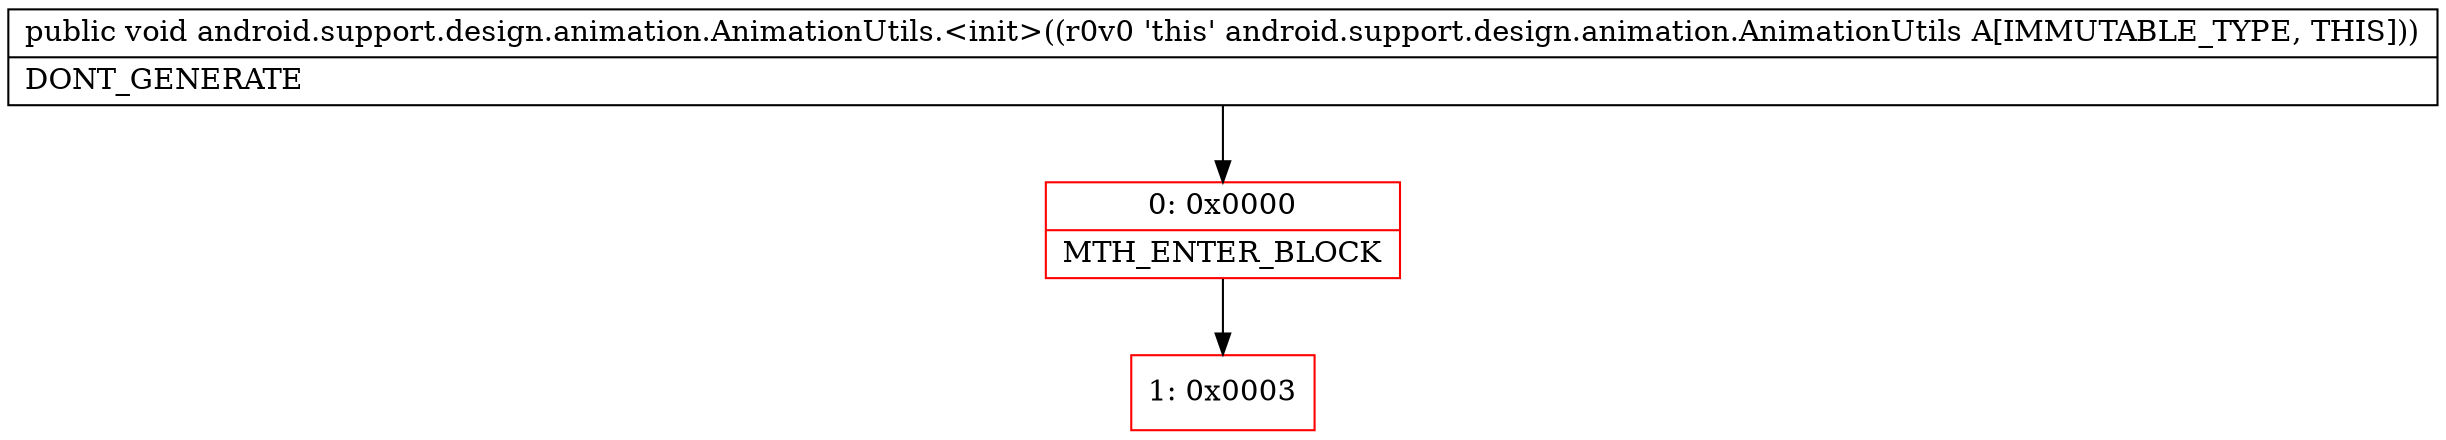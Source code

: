 digraph "CFG forandroid.support.design.animation.AnimationUtils.\<init\>()V" {
subgraph cluster_Region_67560730 {
label = "R(0)";
node [shape=record,color=blue];
}
Node_0 [shape=record,color=red,label="{0\:\ 0x0000|MTH_ENTER_BLOCK\l}"];
Node_1 [shape=record,color=red,label="{1\:\ 0x0003}"];
MethodNode[shape=record,label="{public void android.support.design.animation.AnimationUtils.\<init\>((r0v0 'this' android.support.design.animation.AnimationUtils A[IMMUTABLE_TYPE, THIS]))  | DONT_GENERATE\l}"];
MethodNode -> Node_0;
Node_0 -> Node_1;
}

